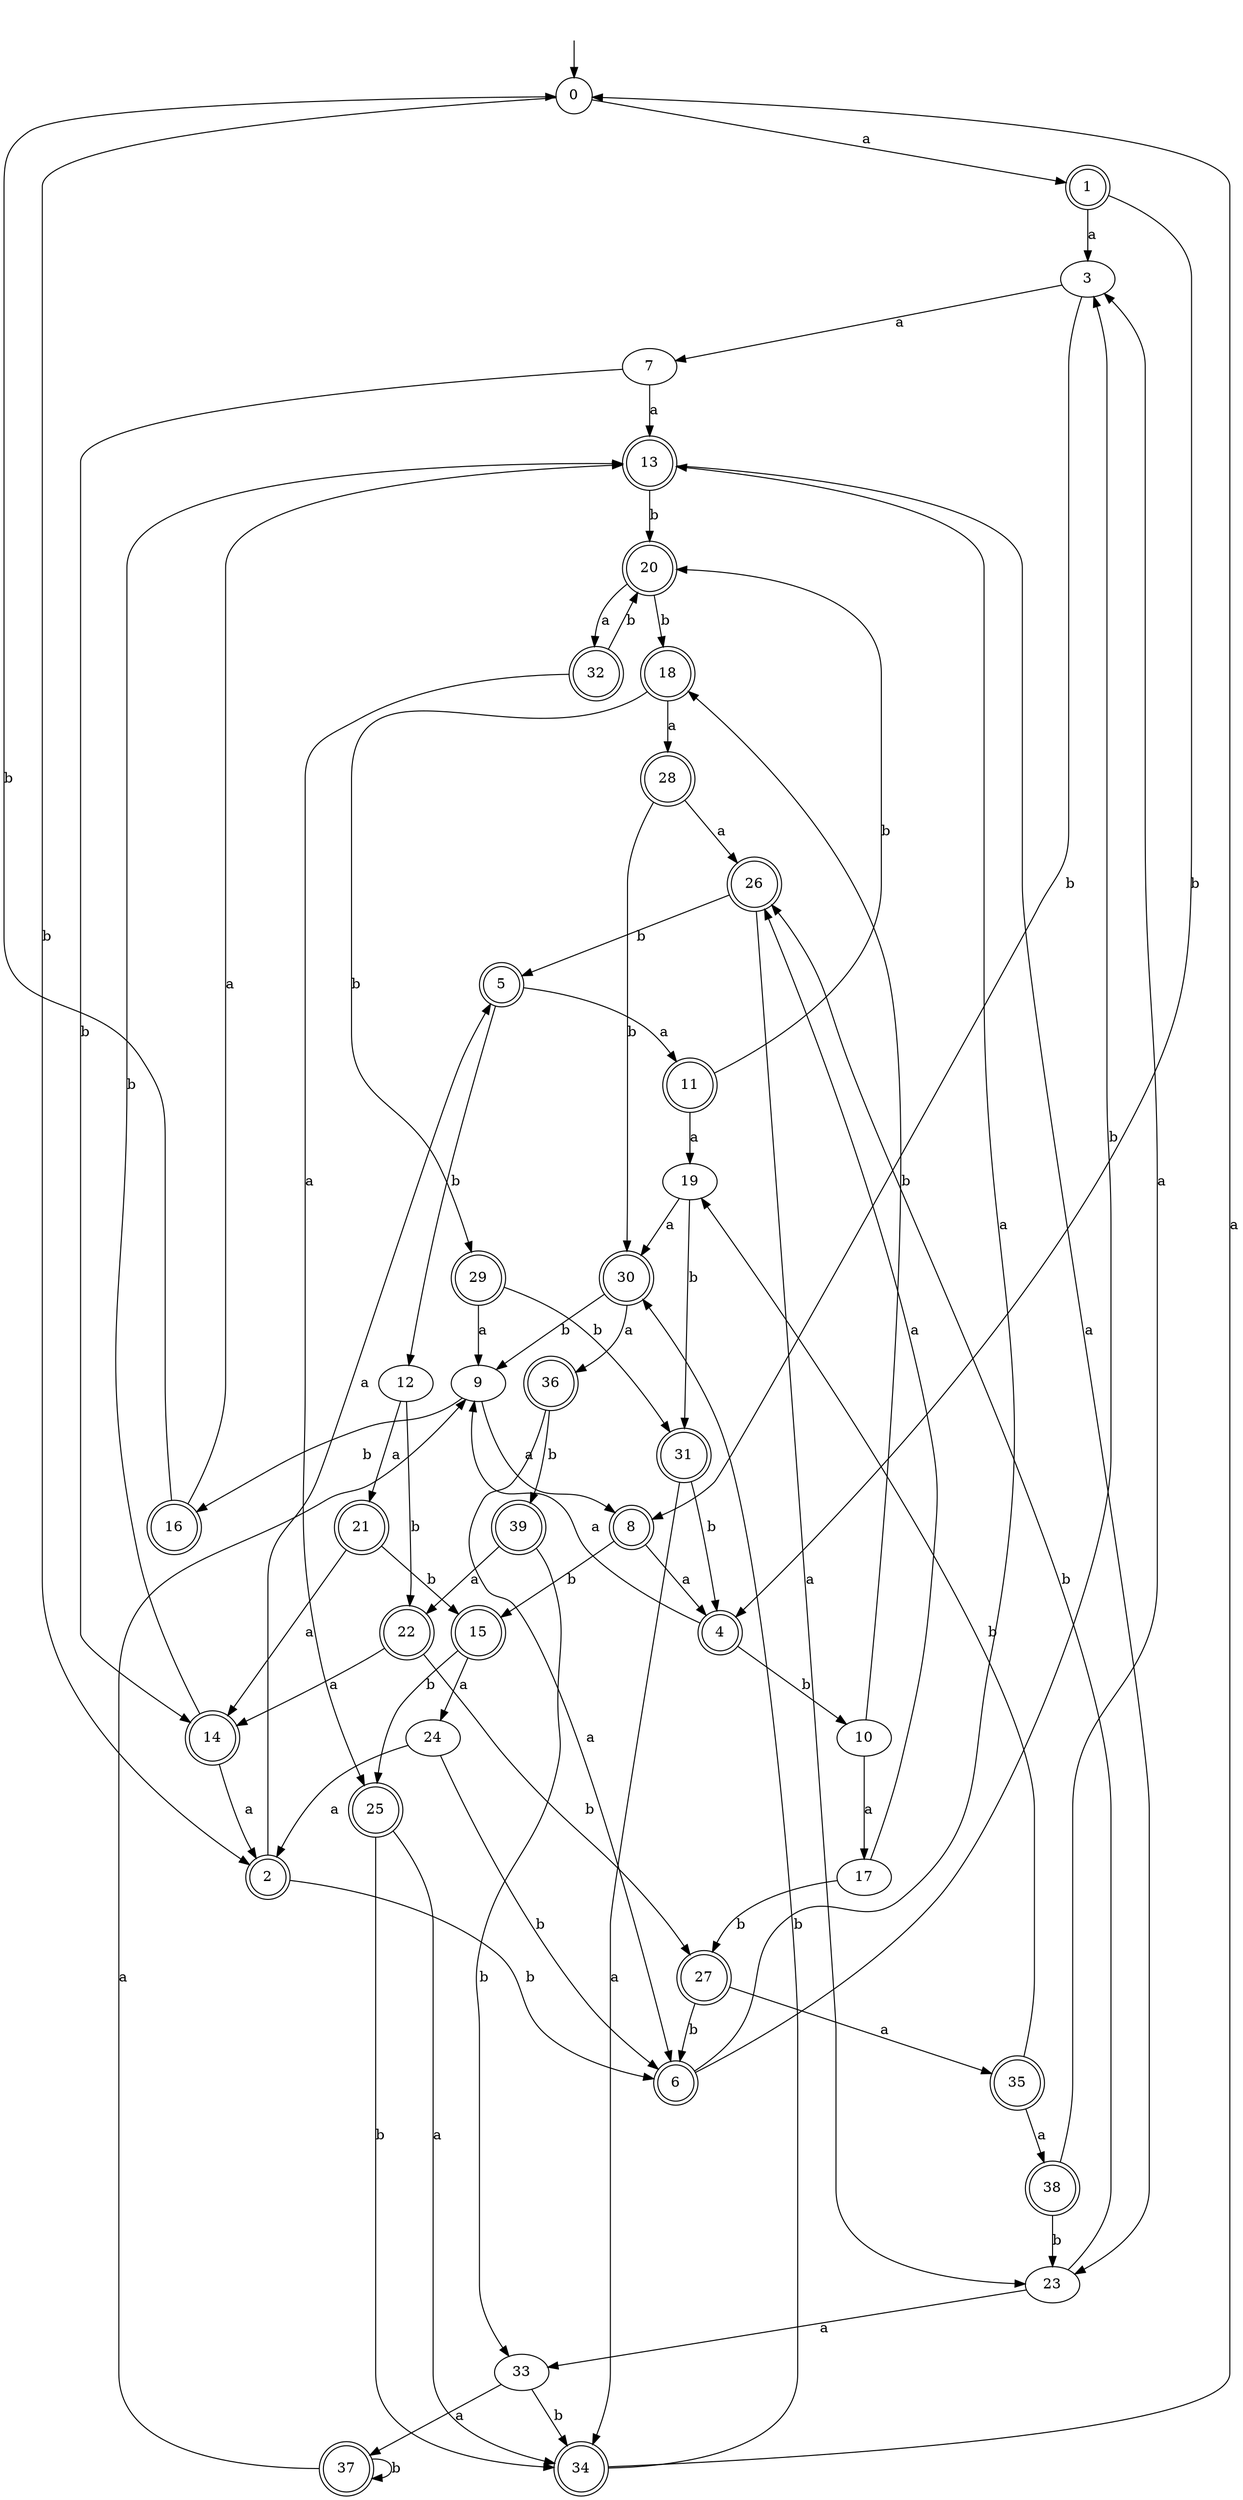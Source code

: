 digraph RandomDFA {
  __start0 [label="", shape=none];
  __start0 -> 0 [label=""];
  0 [shape=circle]
  0 -> 1 [label="a"]
  0 -> 2 [label="b"]
  1 [shape=doublecircle]
  1 -> 3 [label="a"]
  1 -> 4 [label="b"]
  2 [shape=doublecircle]
  2 -> 5 [label="a"]
  2 -> 6 [label="b"]
  3
  3 -> 7 [label="a"]
  3 -> 8 [label="b"]
  4 [shape=doublecircle]
  4 -> 9 [label="a"]
  4 -> 10 [label="b"]
  5 [shape=doublecircle]
  5 -> 11 [label="a"]
  5 -> 12 [label="b"]
  6 [shape=doublecircle]
  6 -> 13 [label="a"]
  6 -> 3 [label="b"]
  7
  7 -> 13 [label="a"]
  7 -> 14 [label="b"]
  8 [shape=doublecircle]
  8 -> 4 [label="a"]
  8 -> 15 [label="b"]
  9
  9 -> 8 [label="a"]
  9 -> 16 [label="b"]
  10
  10 -> 17 [label="a"]
  10 -> 18 [label="b"]
  11 [shape=doublecircle]
  11 -> 19 [label="a"]
  11 -> 20 [label="b"]
  12
  12 -> 21 [label="a"]
  12 -> 22 [label="b"]
  13 [shape=doublecircle]
  13 -> 23 [label="a"]
  13 -> 20 [label="b"]
  14 [shape=doublecircle]
  14 -> 2 [label="a"]
  14 -> 13 [label="b"]
  15 [shape=doublecircle]
  15 -> 24 [label="a"]
  15 -> 25 [label="b"]
  16 [shape=doublecircle]
  16 -> 13 [label="a"]
  16 -> 0 [label="b"]
  17
  17 -> 26 [label="a"]
  17 -> 27 [label="b"]
  18 [shape=doublecircle]
  18 -> 28 [label="a"]
  18 -> 29 [label="b"]
  19
  19 -> 30 [label="a"]
  19 -> 31 [label="b"]
  20 [shape=doublecircle]
  20 -> 32 [label="a"]
  20 -> 18 [label="b"]
  21 [shape=doublecircle]
  21 -> 14 [label="a"]
  21 -> 15 [label="b"]
  22 [shape=doublecircle]
  22 -> 14 [label="a"]
  22 -> 27 [label="b"]
  23
  23 -> 33 [label="a"]
  23 -> 26 [label="b"]
  24
  24 -> 2 [label="a"]
  24 -> 6 [label="b"]
  25 [shape=doublecircle]
  25 -> 34 [label="a"]
  25 -> 34 [label="b"]
  26 [shape=doublecircle]
  26 -> 23 [label="a"]
  26 -> 5 [label="b"]
  27 [shape=doublecircle]
  27 -> 35 [label="a"]
  27 -> 6 [label="b"]
  28 [shape=doublecircle]
  28 -> 26 [label="a"]
  28 -> 30 [label="b"]
  29 [shape=doublecircle]
  29 -> 9 [label="a"]
  29 -> 31 [label="b"]
  30 [shape=doublecircle]
  30 -> 36 [label="a"]
  30 -> 9 [label="b"]
  31 [shape=doublecircle]
  31 -> 34 [label="a"]
  31 -> 4 [label="b"]
  32 [shape=doublecircle]
  32 -> 25 [label="a"]
  32 -> 20 [label="b"]
  33
  33 -> 37 [label="a"]
  33 -> 34 [label="b"]
  34 [shape=doublecircle]
  34 -> 0 [label="a"]
  34 -> 30 [label="b"]
  35 [shape=doublecircle]
  35 -> 38 [label="a"]
  35 -> 19 [label="b"]
  36 [shape=doublecircle]
  36 -> 6 [label="a"]
  36 -> 39 [label="b"]
  37 [shape=doublecircle]
  37 -> 9 [label="a"]
  37 -> 37 [label="b"]
  38 [shape=doublecircle]
  38 -> 3 [label="a"]
  38 -> 23 [label="b"]
  39 [shape=doublecircle]
  39 -> 22 [label="a"]
  39 -> 33 [label="b"]
}
